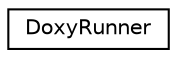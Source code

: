 digraph "Graphical Class Hierarchy"
{
  edge [fontname="Helvetica",fontsize="10",labelfontname="Helvetica",labelfontsize="10"];
  node [fontname="Helvetica",fontsize="10",shape=record];
  rankdir="LR";
  Node0 [label="DoxyRunner",height=0.2,width=0.4,color="black", fillcolor="white", style="filled",URL="$class_doxy_runner.html",tooltip="This class spawns and runs Doxygen in a separate thread, and could serve as an example of how to crea..."];
}
